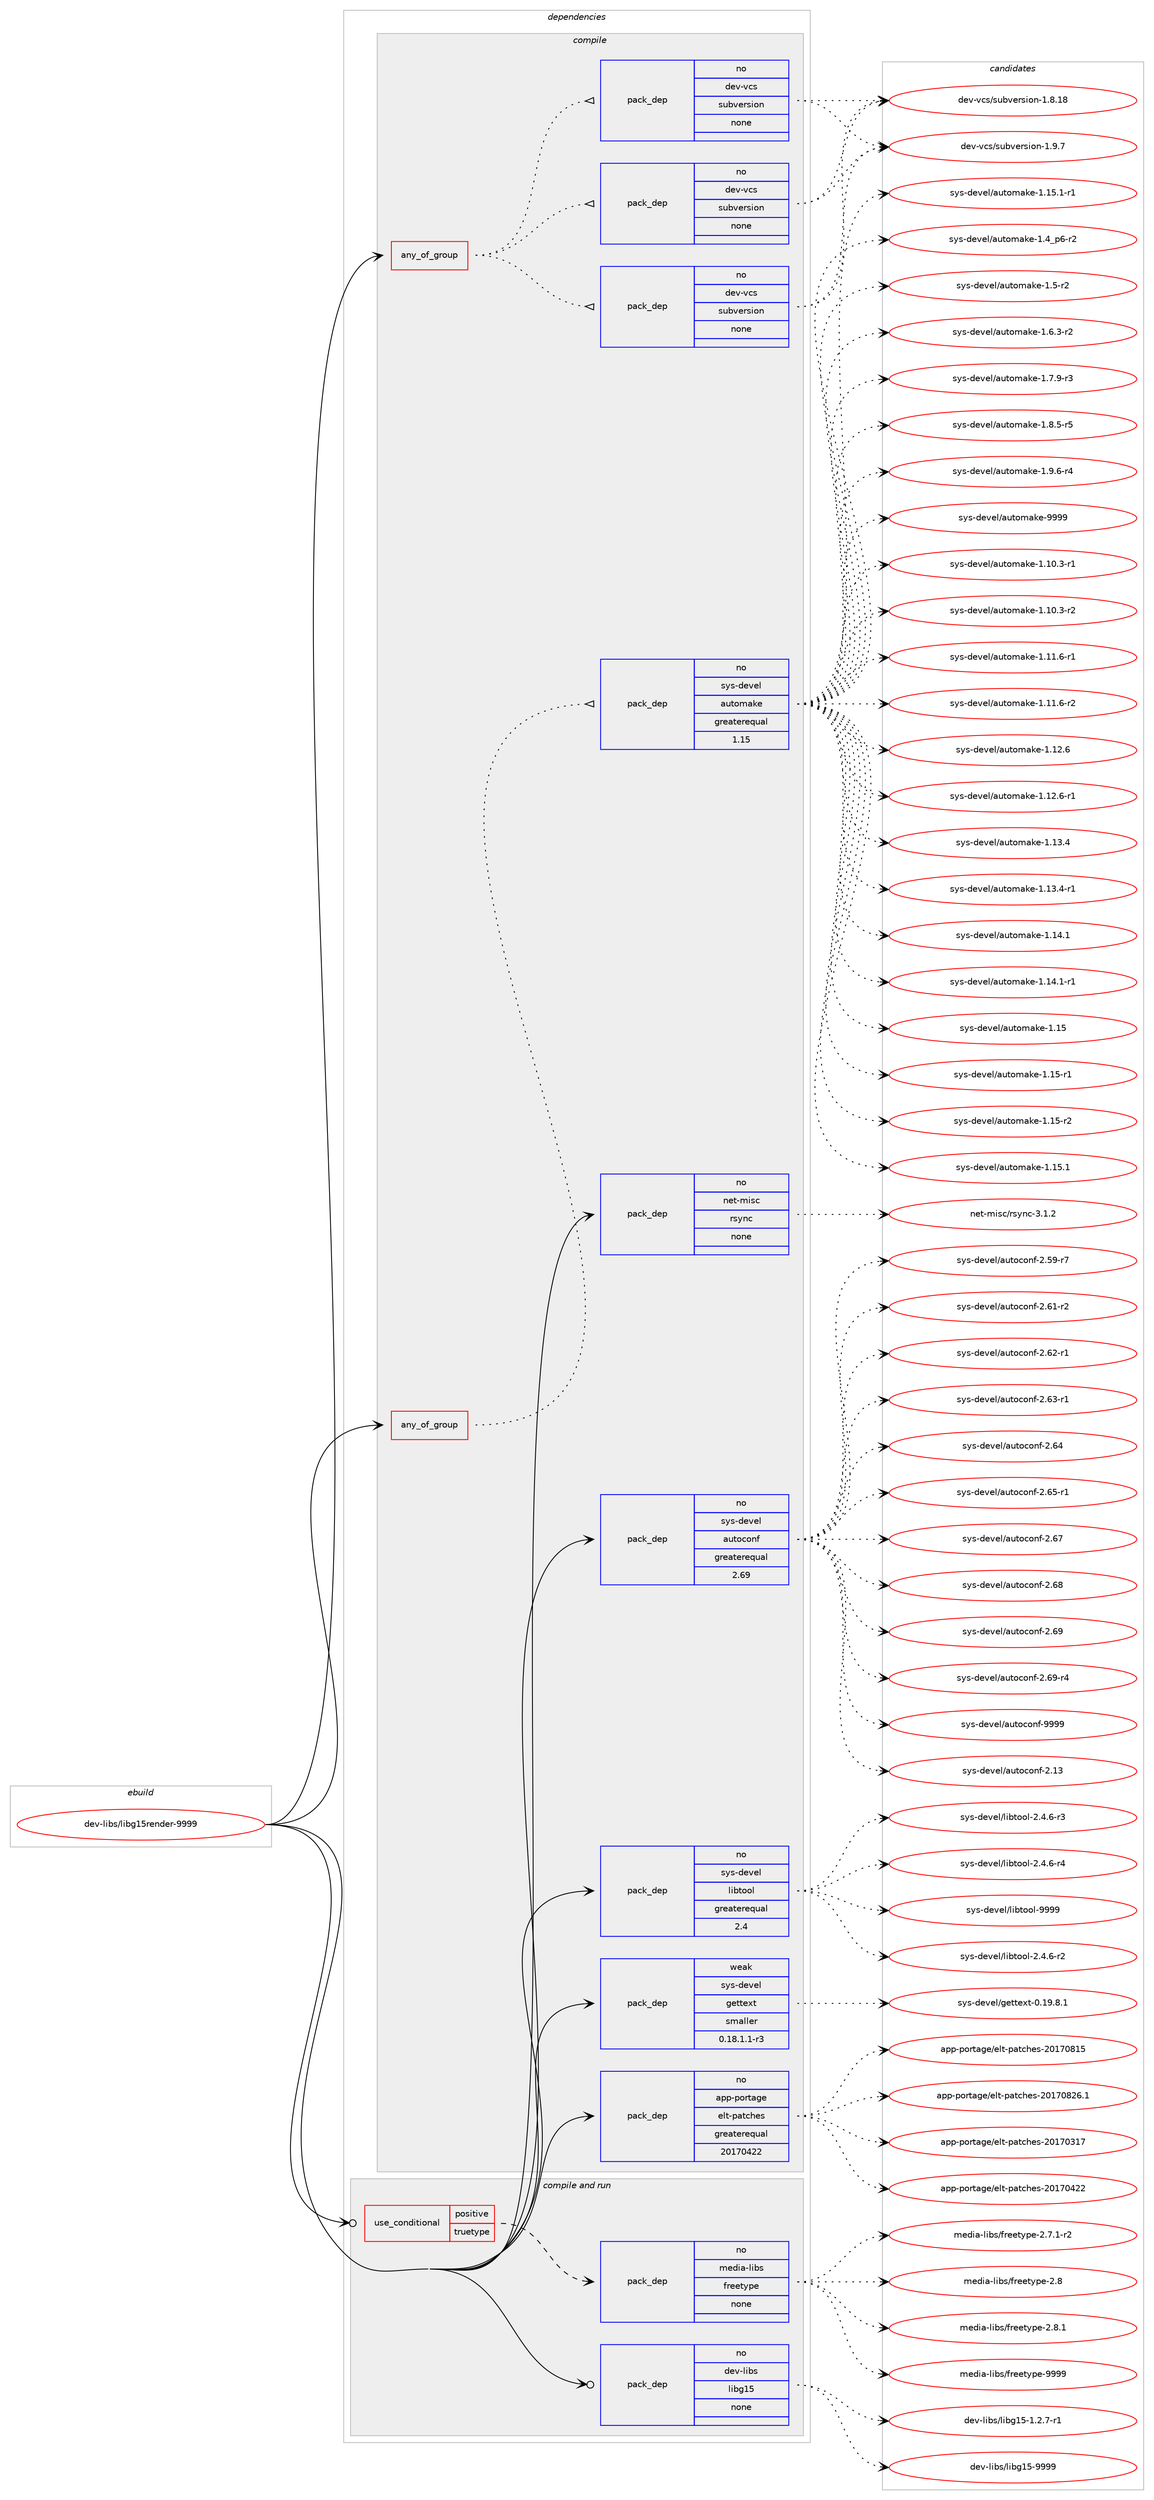 digraph prolog {

# *************
# Graph options
# *************

newrank=true;
concentrate=true;
compound=true;
graph [rankdir=LR,fontname=Helvetica,fontsize=10,ranksep=1.5];#, ranksep=2.5, nodesep=0.2];
edge  [arrowhead=vee];
node  [fontname=Helvetica,fontsize=10];

# **********
# The ebuild
# **********

subgraph cluster_leftcol {
color=gray;
rank=same;
label=<<i>ebuild</i>>;
id [label="dev-libs/libg15render-9999", color=red, width=4, href="../dev-libs/libg15render-9999.svg"];
}

# ****************
# The dependencies
# ****************

subgraph cluster_midcol {
color=gray;
label=<<i>dependencies</i>>;
subgraph cluster_compile {
fillcolor="#eeeeee";
style=filled;
label=<<i>compile</i>>;
subgraph any3359 {
dependency114935 [label=<<TABLE BORDER="0" CELLBORDER="1" CELLSPACING="0" CELLPADDING="4"><TR><TD CELLPADDING="10">any_of_group</TD></TR></TABLE>>, shape=none, color=red];subgraph pack86697 {
dependency114936 [label=<<TABLE BORDER="0" CELLBORDER="1" CELLSPACING="0" CELLPADDING="4" WIDTH="220"><TR><TD ROWSPAN="6" CELLPADDING="30">pack_dep</TD></TR><TR><TD WIDTH="110">no</TD></TR><TR><TD>dev-vcs</TD></TR><TR><TD>subversion</TD></TR><TR><TD>none</TD></TR><TR><TD></TD></TR></TABLE>>, shape=none, color=blue];
}
dependency114935:e -> dependency114936:w [weight=20,style="dotted",arrowhead="oinv"];
subgraph pack86698 {
dependency114937 [label=<<TABLE BORDER="0" CELLBORDER="1" CELLSPACING="0" CELLPADDING="4" WIDTH="220"><TR><TD ROWSPAN="6" CELLPADDING="30">pack_dep</TD></TR><TR><TD WIDTH="110">no</TD></TR><TR><TD>dev-vcs</TD></TR><TR><TD>subversion</TD></TR><TR><TD>none</TD></TR><TR><TD></TD></TR></TABLE>>, shape=none, color=blue];
}
dependency114935:e -> dependency114937:w [weight=20,style="dotted",arrowhead="oinv"];
subgraph pack86699 {
dependency114938 [label=<<TABLE BORDER="0" CELLBORDER="1" CELLSPACING="0" CELLPADDING="4" WIDTH="220"><TR><TD ROWSPAN="6" CELLPADDING="30">pack_dep</TD></TR><TR><TD WIDTH="110">no</TD></TR><TR><TD>dev-vcs</TD></TR><TR><TD>subversion</TD></TR><TR><TD>none</TD></TR><TR><TD></TD></TR></TABLE>>, shape=none, color=blue];
}
dependency114935:e -> dependency114938:w [weight=20,style="dotted",arrowhead="oinv"];
}
id:e -> dependency114935:w [weight=20,style="solid",arrowhead="vee"];
subgraph any3360 {
dependency114939 [label=<<TABLE BORDER="0" CELLBORDER="1" CELLSPACING="0" CELLPADDING="4"><TR><TD CELLPADDING="10">any_of_group</TD></TR></TABLE>>, shape=none, color=red];subgraph pack86700 {
dependency114940 [label=<<TABLE BORDER="0" CELLBORDER="1" CELLSPACING="0" CELLPADDING="4" WIDTH="220"><TR><TD ROWSPAN="6" CELLPADDING="30">pack_dep</TD></TR><TR><TD WIDTH="110">no</TD></TR><TR><TD>sys-devel</TD></TR><TR><TD>automake</TD></TR><TR><TD>greaterequal</TD></TR><TR><TD>1.15</TD></TR></TABLE>>, shape=none, color=blue];
}
dependency114939:e -> dependency114940:w [weight=20,style="dotted",arrowhead="oinv"];
}
id:e -> dependency114939:w [weight=20,style="solid",arrowhead="vee"];
subgraph pack86701 {
dependency114941 [label=<<TABLE BORDER="0" CELLBORDER="1" CELLSPACING="0" CELLPADDING="4" WIDTH="220"><TR><TD ROWSPAN="6" CELLPADDING="30">pack_dep</TD></TR><TR><TD WIDTH="110">no</TD></TR><TR><TD>app-portage</TD></TR><TR><TD>elt-patches</TD></TR><TR><TD>greaterequal</TD></TR><TR><TD>20170422</TD></TR></TABLE>>, shape=none, color=blue];
}
id:e -> dependency114941:w [weight=20,style="solid",arrowhead="vee"];
subgraph pack86702 {
dependency114942 [label=<<TABLE BORDER="0" CELLBORDER="1" CELLSPACING="0" CELLPADDING="4" WIDTH="220"><TR><TD ROWSPAN="6" CELLPADDING="30">pack_dep</TD></TR><TR><TD WIDTH="110">no</TD></TR><TR><TD>net-misc</TD></TR><TR><TD>rsync</TD></TR><TR><TD>none</TD></TR><TR><TD></TD></TR></TABLE>>, shape=none, color=blue];
}
id:e -> dependency114942:w [weight=20,style="solid",arrowhead="vee"];
subgraph pack86703 {
dependency114943 [label=<<TABLE BORDER="0" CELLBORDER="1" CELLSPACING="0" CELLPADDING="4" WIDTH="220"><TR><TD ROWSPAN="6" CELLPADDING="30">pack_dep</TD></TR><TR><TD WIDTH="110">no</TD></TR><TR><TD>sys-devel</TD></TR><TR><TD>autoconf</TD></TR><TR><TD>greaterequal</TD></TR><TR><TD>2.69</TD></TR></TABLE>>, shape=none, color=blue];
}
id:e -> dependency114943:w [weight=20,style="solid",arrowhead="vee"];
subgraph pack86704 {
dependency114944 [label=<<TABLE BORDER="0" CELLBORDER="1" CELLSPACING="0" CELLPADDING="4" WIDTH="220"><TR><TD ROWSPAN="6" CELLPADDING="30">pack_dep</TD></TR><TR><TD WIDTH="110">no</TD></TR><TR><TD>sys-devel</TD></TR><TR><TD>libtool</TD></TR><TR><TD>greaterequal</TD></TR><TR><TD>2.4</TD></TR></TABLE>>, shape=none, color=blue];
}
id:e -> dependency114944:w [weight=20,style="solid",arrowhead="vee"];
subgraph pack86705 {
dependency114945 [label=<<TABLE BORDER="0" CELLBORDER="1" CELLSPACING="0" CELLPADDING="4" WIDTH="220"><TR><TD ROWSPAN="6" CELLPADDING="30">pack_dep</TD></TR><TR><TD WIDTH="110">weak</TD></TR><TR><TD>sys-devel</TD></TR><TR><TD>gettext</TD></TR><TR><TD>smaller</TD></TR><TR><TD>0.18.1.1-r3</TD></TR></TABLE>>, shape=none, color=blue];
}
id:e -> dependency114945:w [weight=20,style="solid",arrowhead="vee"];
}
subgraph cluster_compileandrun {
fillcolor="#eeeeee";
style=filled;
label=<<i>compile and run</i>>;
subgraph cond24849 {
dependency114946 [label=<<TABLE BORDER="0" CELLBORDER="1" CELLSPACING="0" CELLPADDING="4"><TR><TD ROWSPAN="3" CELLPADDING="10">use_conditional</TD></TR><TR><TD>positive</TD></TR><TR><TD>truetype</TD></TR></TABLE>>, shape=none, color=red];
subgraph pack86706 {
dependency114947 [label=<<TABLE BORDER="0" CELLBORDER="1" CELLSPACING="0" CELLPADDING="4" WIDTH="220"><TR><TD ROWSPAN="6" CELLPADDING="30">pack_dep</TD></TR><TR><TD WIDTH="110">no</TD></TR><TR><TD>media-libs</TD></TR><TR><TD>freetype</TD></TR><TR><TD>none</TD></TR><TR><TD></TD></TR></TABLE>>, shape=none, color=blue];
}
dependency114946:e -> dependency114947:w [weight=20,style="dashed",arrowhead="vee"];
}
id:e -> dependency114946:w [weight=20,style="solid",arrowhead="odotvee"];
subgraph pack86707 {
dependency114948 [label=<<TABLE BORDER="0" CELLBORDER="1" CELLSPACING="0" CELLPADDING="4" WIDTH="220"><TR><TD ROWSPAN="6" CELLPADDING="30">pack_dep</TD></TR><TR><TD WIDTH="110">no</TD></TR><TR><TD>dev-libs</TD></TR><TR><TD>libg15</TD></TR><TR><TD>none</TD></TR><TR><TD></TD></TR></TABLE>>, shape=none, color=blue];
}
id:e -> dependency114948:w [weight=20,style="solid",arrowhead="odotvee"];
}
subgraph cluster_run {
fillcolor="#eeeeee";
style=filled;
label=<<i>run</i>>;
}
}

# **************
# The candidates
# **************

subgraph cluster_choices {
rank=same;
color=gray;
label=<<i>candidates</i>>;

subgraph choice86697 {
color=black;
nodesep=1;
choice1001011184511899115471151179811810111411510511111045494656464956 [label="dev-vcs/subversion-1.8.18", color=red, width=4,href="../dev-vcs/subversion-1.8.18.svg"];
choice10010111845118991154711511798118101114115105111110454946574655 [label="dev-vcs/subversion-1.9.7", color=red, width=4,href="../dev-vcs/subversion-1.9.7.svg"];
dependency114936:e -> choice1001011184511899115471151179811810111411510511111045494656464956:w [style=dotted,weight="100"];
dependency114936:e -> choice10010111845118991154711511798118101114115105111110454946574655:w [style=dotted,weight="100"];
}
subgraph choice86698 {
color=black;
nodesep=1;
choice1001011184511899115471151179811810111411510511111045494656464956 [label="dev-vcs/subversion-1.8.18", color=red, width=4,href="../dev-vcs/subversion-1.8.18.svg"];
choice10010111845118991154711511798118101114115105111110454946574655 [label="dev-vcs/subversion-1.9.7", color=red, width=4,href="../dev-vcs/subversion-1.9.7.svg"];
dependency114937:e -> choice1001011184511899115471151179811810111411510511111045494656464956:w [style=dotted,weight="100"];
dependency114937:e -> choice10010111845118991154711511798118101114115105111110454946574655:w [style=dotted,weight="100"];
}
subgraph choice86699 {
color=black;
nodesep=1;
choice1001011184511899115471151179811810111411510511111045494656464956 [label="dev-vcs/subversion-1.8.18", color=red, width=4,href="../dev-vcs/subversion-1.8.18.svg"];
choice10010111845118991154711511798118101114115105111110454946574655 [label="dev-vcs/subversion-1.9.7", color=red, width=4,href="../dev-vcs/subversion-1.9.7.svg"];
dependency114938:e -> choice1001011184511899115471151179811810111411510511111045494656464956:w [style=dotted,weight="100"];
dependency114938:e -> choice10010111845118991154711511798118101114115105111110454946574655:w [style=dotted,weight="100"];
}
subgraph choice86700 {
color=black;
nodesep=1;
choice11512111545100101118101108479711711611110997107101454946494846514511449 [label="sys-devel/automake-1.10.3-r1", color=red, width=4,href="../sys-devel/automake-1.10.3-r1.svg"];
choice11512111545100101118101108479711711611110997107101454946494846514511450 [label="sys-devel/automake-1.10.3-r2", color=red, width=4,href="../sys-devel/automake-1.10.3-r2.svg"];
choice11512111545100101118101108479711711611110997107101454946494946544511449 [label="sys-devel/automake-1.11.6-r1", color=red, width=4,href="../sys-devel/automake-1.11.6-r1.svg"];
choice11512111545100101118101108479711711611110997107101454946494946544511450 [label="sys-devel/automake-1.11.6-r2", color=red, width=4,href="../sys-devel/automake-1.11.6-r2.svg"];
choice1151211154510010111810110847971171161111099710710145494649504654 [label="sys-devel/automake-1.12.6", color=red, width=4,href="../sys-devel/automake-1.12.6.svg"];
choice11512111545100101118101108479711711611110997107101454946495046544511449 [label="sys-devel/automake-1.12.6-r1", color=red, width=4,href="../sys-devel/automake-1.12.6-r1.svg"];
choice1151211154510010111810110847971171161111099710710145494649514652 [label="sys-devel/automake-1.13.4", color=red, width=4,href="../sys-devel/automake-1.13.4.svg"];
choice11512111545100101118101108479711711611110997107101454946495146524511449 [label="sys-devel/automake-1.13.4-r1", color=red, width=4,href="../sys-devel/automake-1.13.4-r1.svg"];
choice1151211154510010111810110847971171161111099710710145494649524649 [label="sys-devel/automake-1.14.1", color=red, width=4,href="../sys-devel/automake-1.14.1.svg"];
choice11512111545100101118101108479711711611110997107101454946495246494511449 [label="sys-devel/automake-1.14.1-r1", color=red, width=4,href="../sys-devel/automake-1.14.1-r1.svg"];
choice115121115451001011181011084797117116111109971071014549464953 [label="sys-devel/automake-1.15", color=red, width=4,href="../sys-devel/automake-1.15.svg"];
choice1151211154510010111810110847971171161111099710710145494649534511449 [label="sys-devel/automake-1.15-r1", color=red, width=4,href="../sys-devel/automake-1.15-r1.svg"];
choice1151211154510010111810110847971171161111099710710145494649534511450 [label="sys-devel/automake-1.15-r2", color=red, width=4,href="../sys-devel/automake-1.15-r2.svg"];
choice1151211154510010111810110847971171161111099710710145494649534649 [label="sys-devel/automake-1.15.1", color=red, width=4,href="../sys-devel/automake-1.15.1.svg"];
choice11512111545100101118101108479711711611110997107101454946495346494511449 [label="sys-devel/automake-1.15.1-r1", color=red, width=4,href="../sys-devel/automake-1.15.1-r1.svg"];
choice115121115451001011181011084797117116111109971071014549465295112544511450 [label="sys-devel/automake-1.4_p6-r2", color=red, width=4,href="../sys-devel/automake-1.4_p6-r2.svg"];
choice11512111545100101118101108479711711611110997107101454946534511450 [label="sys-devel/automake-1.5-r2", color=red, width=4,href="../sys-devel/automake-1.5-r2.svg"];
choice115121115451001011181011084797117116111109971071014549465446514511450 [label="sys-devel/automake-1.6.3-r2", color=red, width=4,href="../sys-devel/automake-1.6.3-r2.svg"];
choice115121115451001011181011084797117116111109971071014549465546574511451 [label="sys-devel/automake-1.7.9-r3", color=red, width=4,href="../sys-devel/automake-1.7.9-r3.svg"];
choice115121115451001011181011084797117116111109971071014549465646534511453 [label="sys-devel/automake-1.8.5-r5", color=red, width=4,href="../sys-devel/automake-1.8.5-r5.svg"];
choice115121115451001011181011084797117116111109971071014549465746544511452 [label="sys-devel/automake-1.9.6-r4", color=red, width=4,href="../sys-devel/automake-1.9.6-r4.svg"];
choice115121115451001011181011084797117116111109971071014557575757 [label="sys-devel/automake-9999", color=red, width=4,href="../sys-devel/automake-9999.svg"];
dependency114940:e -> choice11512111545100101118101108479711711611110997107101454946494846514511449:w [style=dotted,weight="100"];
dependency114940:e -> choice11512111545100101118101108479711711611110997107101454946494846514511450:w [style=dotted,weight="100"];
dependency114940:e -> choice11512111545100101118101108479711711611110997107101454946494946544511449:w [style=dotted,weight="100"];
dependency114940:e -> choice11512111545100101118101108479711711611110997107101454946494946544511450:w [style=dotted,weight="100"];
dependency114940:e -> choice1151211154510010111810110847971171161111099710710145494649504654:w [style=dotted,weight="100"];
dependency114940:e -> choice11512111545100101118101108479711711611110997107101454946495046544511449:w [style=dotted,weight="100"];
dependency114940:e -> choice1151211154510010111810110847971171161111099710710145494649514652:w [style=dotted,weight="100"];
dependency114940:e -> choice11512111545100101118101108479711711611110997107101454946495146524511449:w [style=dotted,weight="100"];
dependency114940:e -> choice1151211154510010111810110847971171161111099710710145494649524649:w [style=dotted,weight="100"];
dependency114940:e -> choice11512111545100101118101108479711711611110997107101454946495246494511449:w [style=dotted,weight="100"];
dependency114940:e -> choice115121115451001011181011084797117116111109971071014549464953:w [style=dotted,weight="100"];
dependency114940:e -> choice1151211154510010111810110847971171161111099710710145494649534511449:w [style=dotted,weight="100"];
dependency114940:e -> choice1151211154510010111810110847971171161111099710710145494649534511450:w [style=dotted,weight="100"];
dependency114940:e -> choice1151211154510010111810110847971171161111099710710145494649534649:w [style=dotted,weight="100"];
dependency114940:e -> choice11512111545100101118101108479711711611110997107101454946495346494511449:w [style=dotted,weight="100"];
dependency114940:e -> choice115121115451001011181011084797117116111109971071014549465295112544511450:w [style=dotted,weight="100"];
dependency114940:e -> choice11512111545100101118101108479711711611110997107101454946534511450:w [style=dotted,weight="100"];
dependency114940:e -> choice115121115451001011181011084797117116111109971071014549465446514511450:w [style=dotted,weight="100"];
dependency114940:e -> choice115121115451001011181011084797117116111109971071014549465546574511451:w [style=dotted,weight="100"];
dependency114940:e -> choice115121115451001011181011084797117116111109971071014549465646534511453:w [style=dotted,weight="100"];
dependency114940:e -> choice115121115451001011181011084797117116111109971071014549465746544511452:w [style=dotted,weight="100"];
dependency114940:e -> choice115121115451001011181011084797117116111109971071014557575757:w [style=dotted,weight="100"];
}
subgraph choice86701 {
color=black;
nodesep=1;
choice97112112451121111141169710310147101108116451129711699104101115455048495548514955 [label="app-portage/elt-patches-20170317", color=red, width=4,href="../app-portage/elt-patches-20170317.svg"];
choice97112112451121111141169710310147101108116451129711699104101115455048495548525050 [label="app-portage/elt-patches-20170422", color=red, width=4,href="../app-portage/elt-patches-20170422.svg"];
choice97112112451121111141169710310147101108116451129711699104101115455048495548564953 [label="app-portage/elt-patches-20170815", color=red, width=4,href="../app-portage/elt-patches-20170815.svg"];
choice971121124511211111411697103101471011081164511297116991041011154550484955485650544649 [label="app-portage/elt-patches-20170826.1", color=red, width=4,href="../app-portage/elt-patches-20170826.1.svg"];
dependency114941:e -> choice97112112451121111141169710310147101108116451129711699104101115455048495548514955:w [style=dotted,weight="100"];
dependency114941:e -> choice97112112451121111141169710310147101108116451129711699104101115455048495548525050:w [style=dotted,weight="100"];
dependency114941:e -> choice97112112451121111141169710310147101108116451129711699104101115455048495548564953:w [style=dotted,weight="100"];
dependency114941:e -> choice971121124511211111411697103101471011081164511297116991041011154550484955485650544649:w [style=dotted,weight="100"];
}
subgraph choice86702 {
color=black;
nodesep=1;
choice11010111645109105115994711411512111099455146494650 [label="net-misc/rsync-3.1.2", color=red, width=4,href="../net-misc/rsync-3.1.2.svg"];
dependency114942:e -> choice11010111645109105115994711411512111099455146494650:w [style=dotted,weight="100"];
}
subgraph choice86703 {
color=black;
nodesep=1;
choice115121115451001011181011084797117116111991111101024550464951 [label="sys-devel/autoconf-2.13", color=red, width=4,href="../sys-devel/autoconf-2.13.svg"];
choice1151211154510010111810110847971171161119911111010245504653574511455 [label="sys-devel/autoconf-2.59-r7", color=red, width=4,href="../sys-devel/autoconf-2.59-r7.svg"];
choice1151211154510010111810110847971171161119911111010245504654494511450 [label="sys-devel/autoconf-2.61-r2", color=red, width=4,href="../sys-devel/autoconf-2.61-r2.svg"];
choice1151211154510010111810110847971171161119911111010245504654504511449 [label="sys-devel/autoconf-2.62-r1", color=red, width=4,href="../sys-devel/autoconf-2.62-r1.svg"];
choice1151211154510010111810110847971171161119911111010245504654514511449 [label="sys-devel/autoconf-2.63-r1", color=red, width=4,href="../sys-devel/autoconf-2.63-r1.svg"];
choice115121115451001011181011084797117116111991111101024550465452 [label="sys-devel/autoconf-2.64", color=red, width=4,href="../sys-devel/autoconf-2.64.svg"];
choice1151211154510010111810110847971171161119911111010245504654534511449 [label="sys-devel/autoconf-2.65-r1", color=red, width=4,href="../sys-devel/autoconf-2.65-r1.svg"];
choice115121115451001011181011084797117116111991111101024550465455 [label="sys-devel/autoconf-2.67", color=red, width=4,href="../sys-devel/autoconf-2.67.svg"];
choice115121115451001011181011084797117116111991111101024550465456 [label="sys-devel/autoconf-2.68", color=red, width=4,href="../sys-devel/autoconf-2.68.svg"];
choice115121115451001011181011084797117116111991111101024550465457 [label="sys-devel/autoconf-2.69", color=red, width=4,href="../sys-devel/autoconf-2.69.svg"];
choice1151211154510010111810110847971171161119911111010245504654574511452 [label="sys-devel/autoconf-2.69-r4", color=red, width=4,href="../sys-devel/autoconf-2.69-r4.svg"];
choice115121115451001011181011084797117116111991111101024557575757 [label="sys-devel/autoconf-9999", color=red, width=4,href="../sys-devel/autoconf-9999.svg"];
dependency114943:e -> choice115121115451001011181011084797117116111991111101024550464951:w [style=dotted,weight="100"];
dependency114943:e -> choice1151211154510010111810110847971171161119911111010245504653574511455:w [style=dotted,weight="100"];
dependency114943:e -> choice1151211154510010111810110847971171161119911111010245504654494511450:w [style=dotted,weight="100"];
dependency114943:e -> choice1151211154510010111810110847971171161119911111010245504654504511449:w [style=dotted,weight="100"];
dependency114943:e -> choice1151211154510010111810110847971171161119911111010245504654514511449:w [style=dotted,weight="100"];
dependency114943:e -> choice115121115451001011181011084797117116111991111101024550465452:w [style=dotted,weight="100"];
dependency114943:e -> choice1151211154510010111810110847971171161119911111010245504654534511449:w [style=dotted,weight="100"];
dependency114943:e -> choice115121115451001011181011084797117116111991111101024550465455:w [style=dotted,weight="100"];
dependency114943:e -> choice115121115451001011181011084797117116111991111101024550465456:w [style=dotted,weight="100"];
dependency114943:e -> choice115121115451001011181011084797117116111991111101024550465457:w [style=dotted,weight="100"];
dependency114943:e -> choice1151211154510010111810110847971171161119911111010245504654574511452:w [style=dotted,weight="100"];
dependency114943:e -> choice115121115451001011181011084797117116111991111101024557575757:w [style=dotted,weight="100"];
}
subgraph choice86704 {
color=black;
nodesep=1;
choice1151211154510010111810110847108105981161111111084550465246544511450 [label="sys-devel/libtool-2.4.6-r2", color=red, width=4,href="../sys-devel/libtool-2.4.6-r2.svg"];
choice1151211154510010111810110847108105981161111111084550465246544511451 [label="sys-devel/libtool-2.4.6-r3", color=red, width=4,href="../sys-devel/libtool-2.4.6-r3.svg"];
choice1151211154510010111810110847108105981161111111084550465246544511452 [label="sys-devel/libtool-2.4.6-r4", color=red, width=4,href="../sys-devel/libtool-2.4.6-r4.svg"];
choice1151211154510010111810110847108105981161111111084557575757 [label="sys-devel/libtool-9999", color=red, width=4,href="../sys-devel/libtool-9999.svg"];
dependency114944:e -> choice1151211154510010111810110847108105981161111111084550465246544511450:w [style=dotted,weight="100"];
dependency114944:e -> choice1151211154510010111810110847108105981161111111084550465246544511451:w [style=dotted,weight="100"];
dependency114944:e -> choice1151211154510010111810110847108105981161111111084550465246544511452:w [style=dotted,weight="100"];
dependency114944:e -> choice1151211154510010111810110847108105981161111111084557575757:w [style=dotted,weight="100"];
}
subgraph choice86705 {
color=black;
nodesep=1;
choice1151211154510010111810110847103101116116101120116454846495746564649 [label="sys-devel/gettext-0.19.8.1", color=red, width=4,href="../sys-devel/gettext-0.19.8.1.svg"];
dependency114945:e -> choice1151211154510010111810110847103101116116101120116454846495746564649:w [style=dotted,weight="100"];
}
subgraph choice86706 {
color=black;
nodesep=1;
choice109101100105974510810598115471021141011011161211121014550465546494511450 [label="media-libs/freetype-2.7.1-r2", color=red, width=4,href="../media-libs/freetype-2.7.1-r2.svg"];
choice1091011001059745108105981154710211410110111612111210145504656 [label="media-libs/freetype-2.8", color=red, width=4,href="../media-libs/freetype-2.8.svg"];
choice10910110010597451081059811547102114101101116121112101455046564649 [label="media-libs/freetype-2.8.1", color=red, width=4,href="../media-libs/freetype-2.8.1.svg"];
choice109101100105974510810598115471021141011011161211121014557575757 [label="media-libs/freetype-9999", color=red, width=4,href="../media-libs/freetype-9999.svg"];
dependency114947:e -> choice109101100105974510810598115471021141011011161211121014550465546494511450:w [style=dotted,weight="100"];
dependency114947:e -> choice1091011001059745108105981154710211410110111612111210145504656:w [style=dotted,weight="100"];
dependency114947:e -> choice10910110010597451081059811547102114101101116121112101455046564649:w [style=dotted,weight="100"];
dependency114947:e -> choice109101100105974510810598115471021141011011161211121014557575757:w [style=dotted,weight="100"];
}
subgraph choice86707 {
color=black;
nodesep=1;
choice1001011184510810598115471081059810349534549465046554511449 [label="dev-libs/libg15-1.2.7-r1", color=red, width=4,href="../dev-libs/libg15-1.2.7-r1.svg"];
choice1001011184510810598115471081059810349534557575757 [label="dev-libs/libg15-9999", color=red, width=4,href="../dev-libs/libg15-9999.svg"];
dependency114948:e -> choice1001011184510810598115471081059810349534549465046554511449:w [style=dotted,weight="100"];
dependency114948:e -> choice1001011184510810598115471081059810349534557575757:w [style=dotted,weight="100"];
}
}

}
